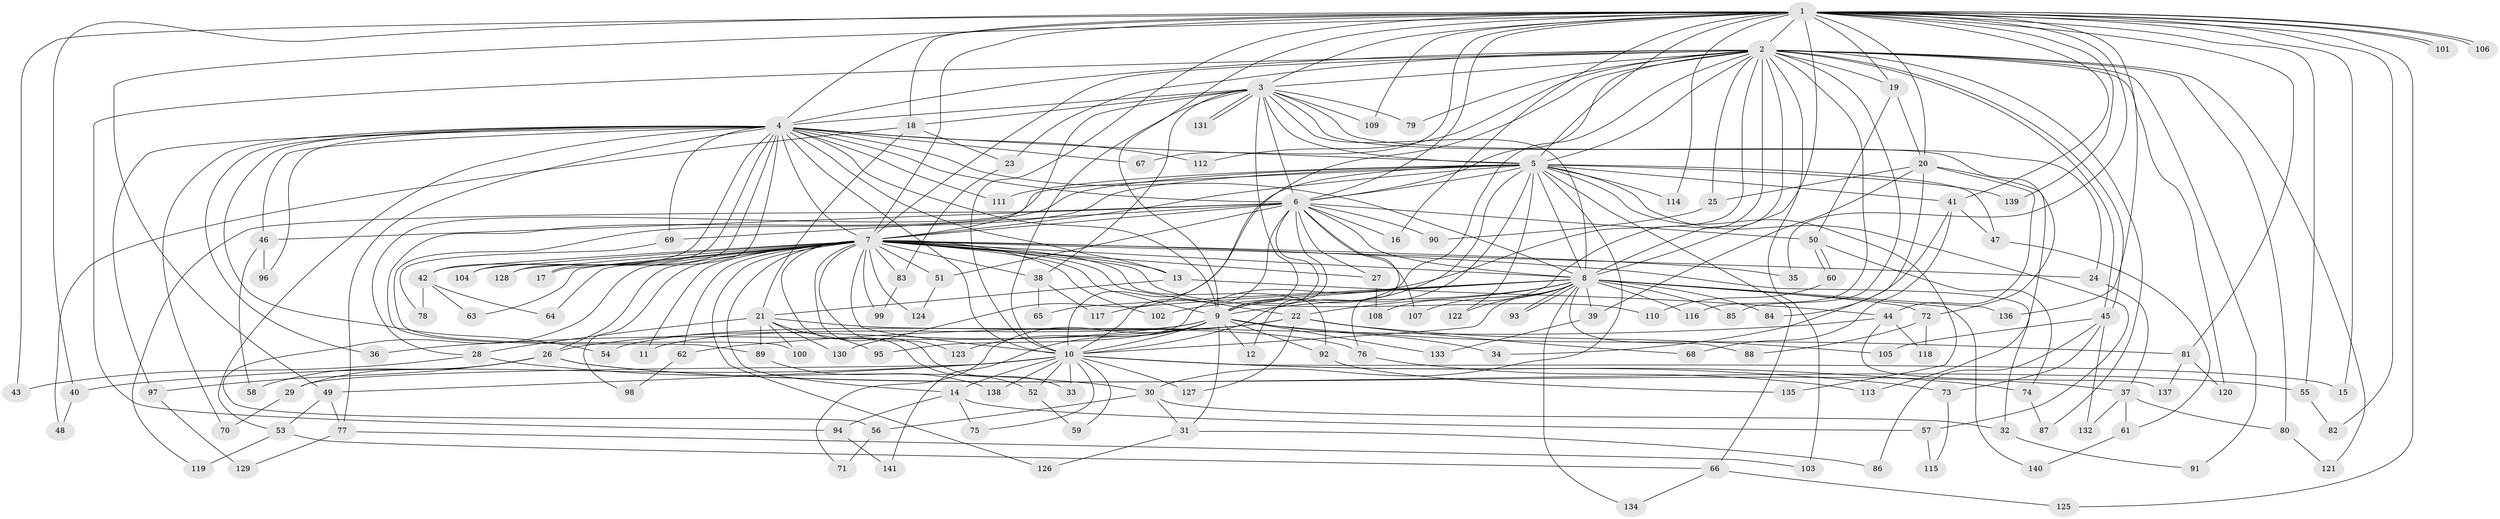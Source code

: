 // coarse degree distribution, {40: 0.009009009009009009, 37: 0.009009009009009009, 15: 0.009009009009009009, 23: 0.009009009009009009, 18: 0.018018018018018018, 34: 0.009009009009009009, 24: 0.009009009009009009, 2: 0.5585585585585585, 4: 0.07207207207207207, 5: 0.04504504504504504, 8: 0.018018018018018018, 10: 0.009009009009009009, 7: 0.009009009009009009, 3: 0.18018018018018017, 6: 0.02702702702702703, 1: 0.009009009009009009}
// Generated by graph-tools (version 1.1) at 2025/23/03/03/25 07:23:37]
// undirected, 141 vertices, 307 edges
graph export_dot {
graph [start="1"]
  node [color=gray90,style=filled];
  1;
  2;
  3;
  4;
  5;
  6;
  7;
  8;
  9;
  10;
  11;
  12;
  13;
  14;
  15;
  16;
  17;
  18;
  19;
  20;
  21;
  22;
  23;
  24;
  25;
  26;
  27;
  28;
  29;
  30;
  31;
  32;
  33;
  34;
  35;
  36;
  37;
  38;
  39;
  40;
  41;
  42;
  43;
  44;
  45;
  46;
  47;
  48;
  49;
  50;
  51;
  52;
  53;
  54;
  55;
  56;
  57;
  58;
  59;
  60;
  61;
  62;
  63;
  64;
  65;
  66;
  67;
  68;
  69;
  70;
  71;
  72;
  73;
  74;
  75;
  76;
  77;
  78;
  79;
  80;
  81;
  82;
  83;
  84;
  85;
  86;
  87;
  88;
  89;
  90;
  91;
  92;
  93;
  94;
  95;
  96;
  97;
  98;
  99;
  100;
  101;
  102;
  103;
  104;
  105;
  106;
  107;
  108;
  109;
  110;
  111;
  112;
  113;
  114;
  115;
  116;
  117;
  118;
  119;
  120;
  121;
  122;
  123;
  124;
  125;
  126;
  127;
  128;
  129;
  130;
  131;
  132;
  133;
  134;
  135;
  136;
  137;
  138;
  139;
  140;
  141;
  1 -- 2;
  1 -- 3;
  1 -- 4;
  1 -- 5;
  1 -- 6;
  1 -- 7;
  1 -- 8;
  1 -- 9;
  1 -- 10;
  1 -- 15;
  1 -- 16;
  1 -- 18;
  1 -- 19;
  1 -- 20;
  1 -- 35;
  1 -- 40;
  1 -- 41;
  1 -- 43;
  1 -- 49;
  1 -- 55;
  1 -- 67;
  1 -- 81;
  1 -- 82;
  1 -- 101;
  1 -- 101;
  1 -- 106;
  1 -- 106;
  1 -- 109;
  1 -- 114;
  1 -- 125;
  1 -- 136;
  1 -- 139;
  2 -- 3;
  2 -- 4;
  2 -- 5;
  2 -- 6;
  2 -- 7;
  2 -- 8;
  2 -- 9;
  2 -- 10;
  2 -- 19;
  2 -- 23;
  2 -- 25;
  2 -- 45;
  2 -- 45;
  2 -- 79;
  2 -- 80;
  2 -- 85;
  2 -- 87;
  2 -- 91;
  2 -- 94;
  2 -- 95;
  2 -- 103;
  2 -- 108;
  2 -- 112;
  2 -- 116;
  2 -- 120;
  2 -- 121;
  3 -- 4;
  3 -- 5;
  3 -- 6;
  3 -- 7;
  3 -- 8;
  3 -- 9;
  3 -- 10;
  3 -- 18;
  3 -- 24;
  3 -- 38;
  3 -- 72;
  3 -- 79;
  3 -- 109;
  3 -- 131;
  3 -- 131;
  4 -- 5;
  4 -- 6;
  4 -- 7;
  4 -- 8;
  4 -- 9;
  4 -- 10;
  4 -- 13;
  4 -- 17;
  4 -- 36;
  4 -- 42;
  4 -- 46;
  4 -- 53;
  4 -- 54;
  4 -- 67;
  4 -- 69;
  4 -- 70;
  4 -- 77;
  4 -- 96;
  4 -- 97;
  4 -- 104;
  4 -- 111;
  4 -- 112;
  4 -- 128;
  5 -- 6;
  5 -- 7;
  5 -- 8;
  5 -- 9;
  5 -- 10;
  5 -- 28;
  5 -- 30;
  5 -- 41;
  5 -- 47;
  5 -- 57;
  5 -- 66;
  5 -- 89;
  5 -- 100;
  5 -- 111;
  5 -- 114;
  5 -- 122;
  5 -- 130;
  5 -- 135;
  5 -- 139;
  6 -- 7;
  6 -- 8;
  6 -- 9;
  6 -- 10;
  6 -- 12;
  6 -- 16;
  6 -- 27;
  6 -- 46;
  6 -- 50;
  6 -- 51;
  6 -- 69;
  6 -- 76;
  6 -- 90;
  6 -- 107;
  6 -- 119;
  7 -- 8;
  7 -- 9;
  7 -- 10;
  7 -- 11;
  7 -- 13;
  7 -- 14;
  7 -- 17;
  7 -- 22;
  7 -- 24;
  7 -- 26;
  7 -- 27;
  7 -- 32;
  7 -- 33;
  7 -- 35;
  7 -- 38;
  7 -- 42;
  7 -- 51;
  7 -- 52;
  7 -- 56;
  7 -- 62;
  7 -- 63;
  7 -- 64;
  7 -- 83;
  7 -- 92;
  7 -- 98;
  7 -- 99;
  7 -- 102;
  7 -- 104;
  7 -- 110;
  7 -- 123;
  7 -- 124;
  7 -- 126;
  7 -- 128;
  8 -- 9;
  8 -- 10;
  8 -- 22;
  8 -- 39;
  8 -- 65;
  8 -- 72;
  8 -- 84;
  8 -- 85;
  8 -- 88;
  8 -- 93;
  8 -- 93;
  8 -- 102;
  8 -- 107;
  8 -- 116;
  8 -- 117;
  8 -- 122;
  8 -- 134;
  8 -- 136;
  8 -- 140;
  9 -- 10;
  9 -- 11;
  9 -- 12;
  9 -- 26;
  9 -- 31;
  9 -- 34;
  9 -- 71;
  9 -- 81;
  9 -- 92;
  9 -- 123;
  9 -- 133;
  9 -- 141;
  10 -- 14;
  10 -- 15;
  10 -- 29;
  10 -- 33;
  10 -- 40;
  10 -- 49;
  10 -- 52;
  10 -- 59;
  10 -- 73;
  10 -- 74;
  10 -- 75;
  10 -- 127;
  10 -- 138;
  13 -- 21;
  13 -- 44;
  14 -- 57;
  14 -- 75;
  14 -- 94;
  18 -- 21;
  18 -- 23;
  18 -- 48;
  19 -- 20;
  19 -- 50;
  20 -- 25;
  20 -- 34;
  20 -- 39;
  20 -- 44;
  20 -- 113;
  21 -- 28;
  21 -- 76;
  21 -- 89;
  21 -- 95;
  21 -- 100;
  21 -- 130;
  22 -- 36;
  22 -- 54;
  22 -- 68;
  22 -- 105;
  22 -- 127;
  23 -- 83;
  24 -- 37;
  25 -- 90;
  26 -- 29;
  26 -- 37;
  26 -- 55;
  26 -- 58;
  26 -- 97;
  27 -- 108;
  28 -- 30;
  28 -- 43;
  29 -- 70;
  30 -- 31;
  30 -- 32;
  30 -- 56;
  31 -- 86;
  31 -- 126;
  32 -- 91;
  37 -- 61;
  37 -- 80;
  37 -- 132;
  38 -- 65;
  38 -- 117;
  39 -- 133;
  40 -- 48;
  41 -- 47;
  41 -- 68;
  41 -- 84;
  42 -- 63;
  42 -- 64;
  42 -- 78;
  44 -- 62;
  44 -- 118;
  44 -- 137;
  45 -- 73;
  45 -- 86;
  45 -- 105;
  45 -- 132;
  46 -- 58;
  46 -- 96;
  47 -- 61;
  49 -- 53;
  49 -- 77;
  50 -- 60;
  50 -- 60;
  50 -- 74;
  51 -- 124;
  52 -- 59;
  53 -- 66;
  53 -- 119;
  55 -- 82;
  56 -- 71;
  57 -- 115;
  60 -- 110;
  61 -- 140;
  62 -- 98;
  66 -- 125;
  66 -- 134;
  69 -- 78;
  72 -- 88;
  72 -- 118;
  73 -- 115;
  74 -- 87;
  76 -- 113;
  77 -- 103;
  77 -- 129;
  80 -- 121;
  81 -- 120;
  81 -- 137;
  83 -- 99;
  89 -- 138;
  92 -- 135;
  94 -- 141;
  97 -- 129;
}
